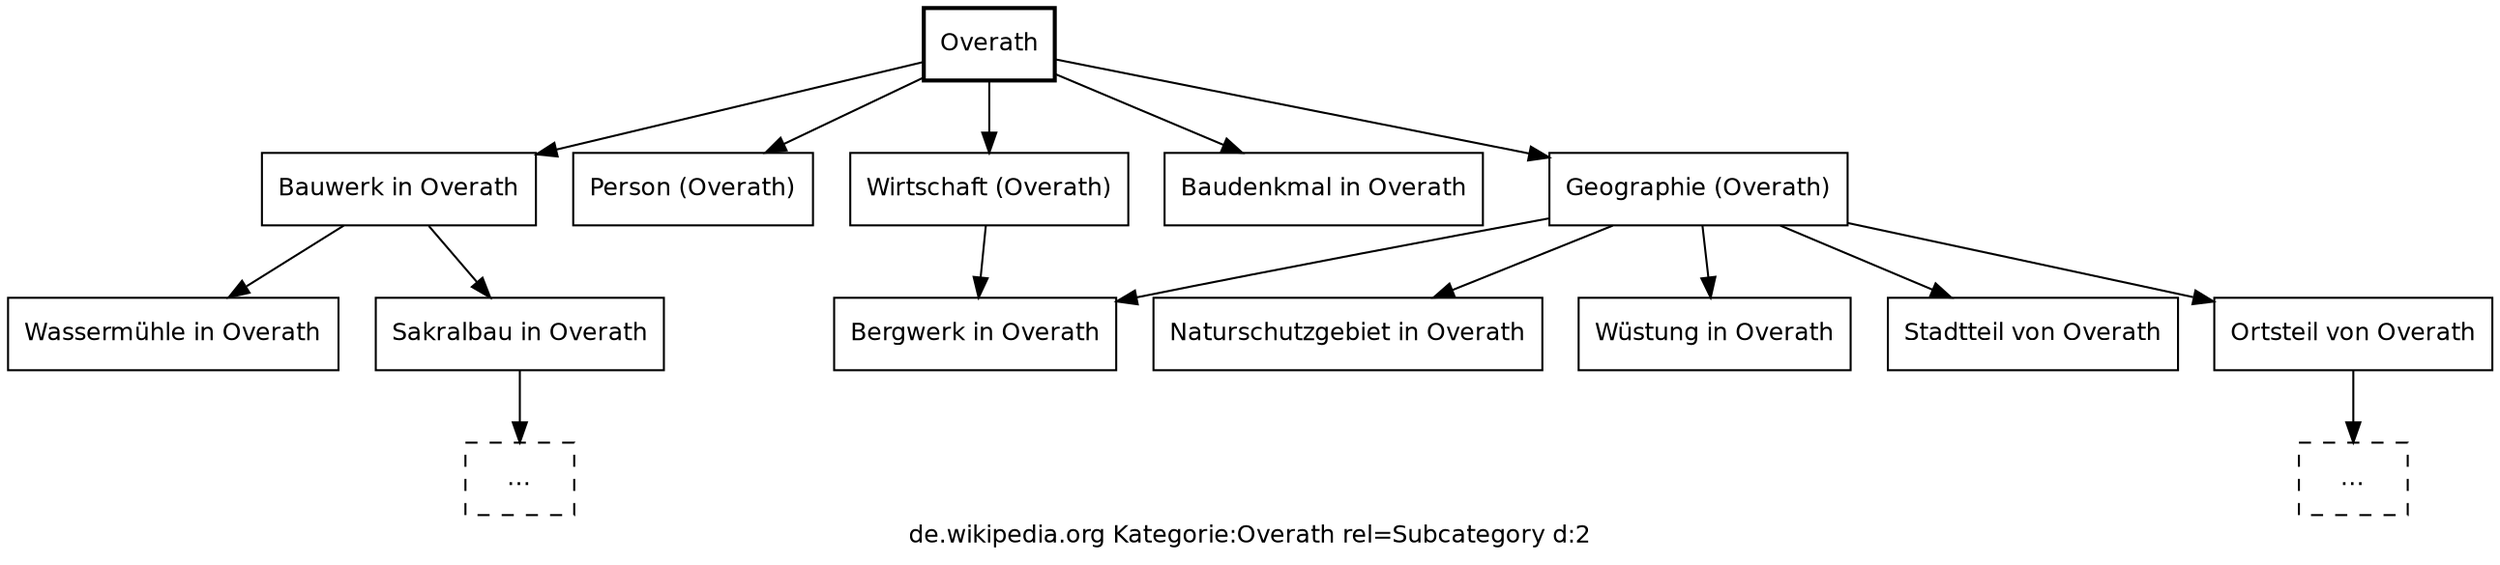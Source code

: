 // Created by GraphWriter at 2023-11-12 10:15:53 CET
digraph cluster_vcat{
charset="UTF-8";
fontname="DejaVu Sans";
fontsize="12";
label="de.wikipedia.org Kategorie:Overath rel=Subcategory d:2";
splines="true";
node [fontname="DejaVu Sans",fontsize="12",shape="rect"];
{
rank="min";
"Overath"
}
{
rank="max";
"Ortsteil von Overath_more" "Sakralbau in Overath_more"
}
"Bauwerk in Overath" [href="http://de.wikipedia.org/wiki/Kategorie:Bauwerk_in_Overath"];
"Bauwerk in Overath" -> "Wassermühle in Overath";
"Bauwerk in Overath" -> "Sakralbau in Overath";
"Naturschutzgebiet in Overath" [href="http://de.wikipedia.org/wiki/Kategorie:Naturschutzgebiet_in_Overath"];
"Sakralbau in Overath_more" [label="…",style="dashed"];
"Overath" [href="http://de.wikipedia.org/wiki/Kategorie:Overath",style="bold"];
"Overath" -> "Bauwerk in Overath";
"Overath" -> "Person (Overath)";
"Overath" -> "Wirtschaft (Overath)";
"Overath" -> "Baudenkmal in Overath";
"Overath" -> "Geographie (Overath)";
"Wüstung in Overath" [href="http://de.wikipedia.org/wiki/Kategorie:W%C3%BCstung_in_Overath"];
"Stadtteil von Overath" [href="http://de.wikipedia.org/wiki/Kategorie:Stadtteil_von_Overath"];
"Ortsteil von Overath_more" [label="…",style="dashed"];
"Wirtschaft (Overath)" [href="http://de.wikipedia.org/wiki/Kategorie:Wirtschaft_%28Overath%29"];
"Wirtschaft (Overath)" -> "Bergwerk in Overath";
"Sakralbau in Overath" [href="http://de.wikipedia.org/wiki/Kategorie:Sakralbau_in_Overath"];
"Sakralbau in Overath" -> "Sakralbau in Overath_more";
"Geographie (Overath)" [href="http://de.wikipedia.org/wiki/Kategorie:Geographie_%28Overath%29"];
"Geographie (Overath)" -> "Bergwerk in Overath";
"Geographie (Overath)" -> "Wüstung in Overath";
"Geographie (Overath)" -> "Naturschutzgebiet in Overath";
"Geographie (Overath)" -> "Ortsteil von Overath";
"Geographie (Overath)" -> "Stadtteil von Overath";
"Baudenkmal in Overath" [href="http://de.wikipedia.org/wiki/Kategorie:Baudenkmal_in_Overath"];
"Wassermühle in Overath" [href="http://de.wikipedia.org/wiki/Kategorie:Wasserm%C3%BChle_in_Overath"];
"Ortsteil von Overath" [href="http://de.wikipedia.org/wiki/Kategorie:Ortsteil_von_Overath"];
"Ortsteil von Overath" -> "Ortsteil von Overath_more";
"Person (Overath)" [href="http://de.wikipedia.org/wiki/Kategorie:Person_%28Overath%29"];
"Bergwerk in Overath" [href="http://de.wikipedia.org/wiki/Kategorie:Bergwerk_in_Overath"];
}
